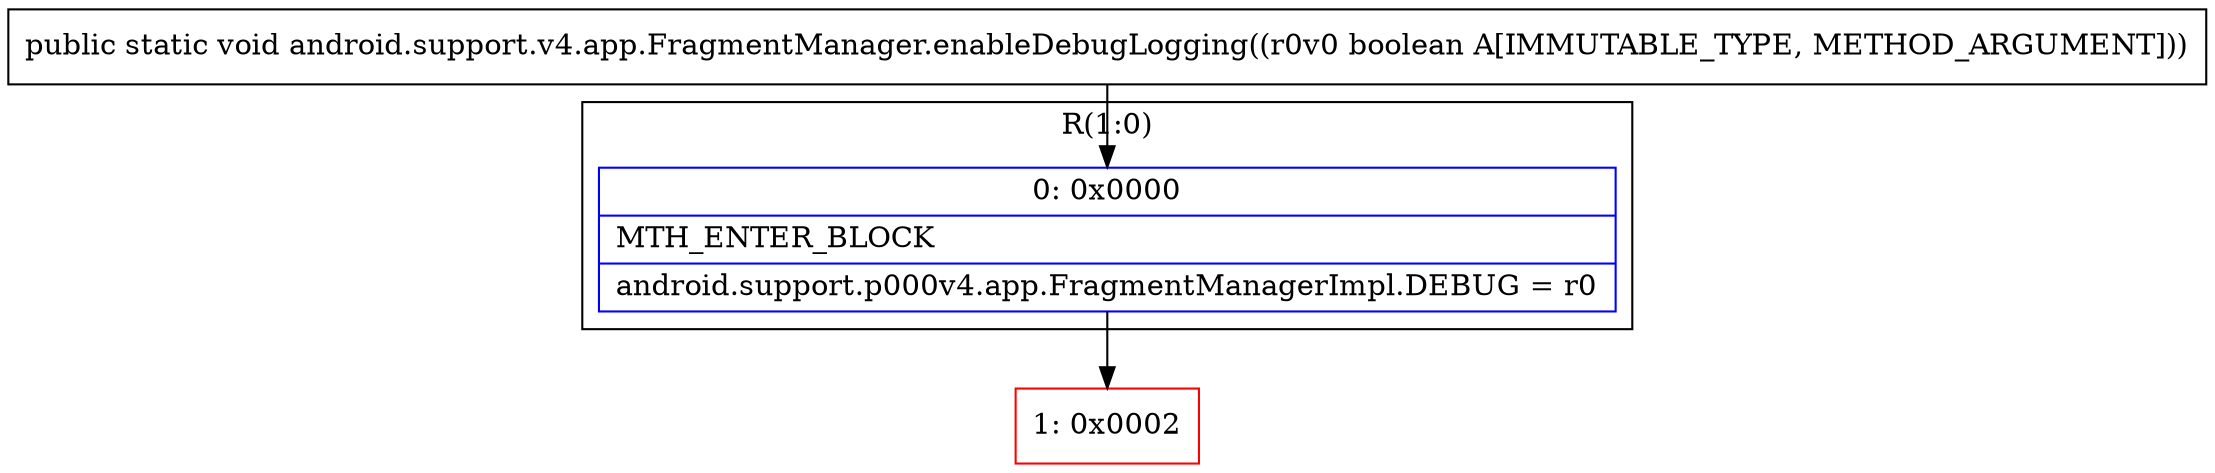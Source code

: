 digraph "CFG forandroid.support.v4.app.FragmentManager.enableDebugLogging(Z)V" {
subgraph cluster_Region_1349214444 {
label = "R(1:0)";
node [shape=record,color=blue];
Node_0 [shape=record,label="{0\:\ 0x0000|MTH_ENTER_BLOCK\l|android.support.p000v4.app.FragmentManagerImpl.DEBUG = r0\l}"];
}
Node_1 [shape=record,color=red,label="{1\:\ 0x0002}"];
MethodNode[shape=record,label="{public static void android.support.v4.app.FragmentManager.enableDebugLogging((r0v0 boolean A[IMMUTABLE_TYPE, METHOD_ARGUMENT])) }"];
MethodNode -> Node_0;
Node_0 -> Node_1;
}

